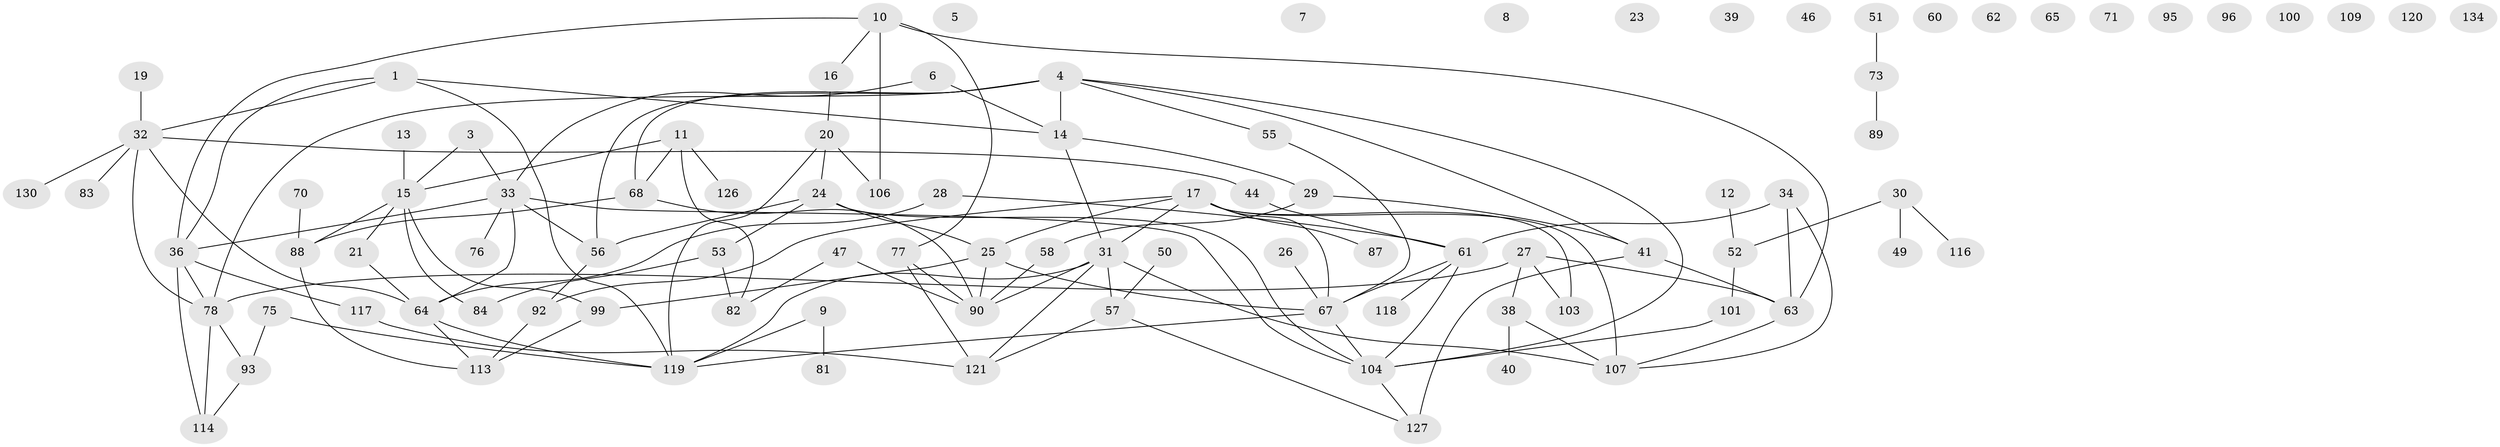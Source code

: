 // original degree distribution, {3: 0.22388059701492538, 2: 0.22388059701492538, 6: 0.029850746268656716, 0: 0.11940298507462686, 5: 0.08208955223880597, 4: 0.16417910447761194, 1: 0.14925373134328357, 7: 0.007462686567164179}
// Generated by graph-tools (version 1.1) at 2025/41/03/06/25 10:41:19]
// undirected, 95 vertices, 129 edges
graph export_dot {
graph [start="1"]
  node [color=gray90,style=filled];
  1 [super="+2"];
  3;
  4 [super="+94"];
  5;
  6;
  7;
  8;
  9 [super="+85"];
  10 [super="+42"];
  11 [super="+102"];
  12;
  13 [super="+22"];
  14 [super="+45"];
  15 [super="+69"];
  16 [super="+91"];
  17 [super="+18"];
  19;
  20 [super="+110"];
  21;
  23;
  24 [super="+132"];
  25 [super="+66"];
  26;
  27 [super="+86"];
  28;
  29 [super="+108"];
  30 [super="+37"];
  31 [super="+35"];
  32 [super="+59"];
  33 [super="+122"];
  34 [super="+43"];
  36 [super="+48"];
  38 [super="+133"];
  39;
  40;
  41 [super="+123"];
  44;
  46;
  47;
  49;
  50;
  51;
  52;
  53 [super="+54"];
  55;
  56 [super="+80"];
  57;
  58;
  60;
  61 [super="+115"];
  62;
  63 [super="+111"];
  64 [super="+74"];
  65;
  67 [super="+72"];
  68 [super="+79"];
  70;
  71;
  73;
  75;
  76;
  77;
  78 [super="+105"];
  81 [super="+98"];
  82;
  83;
  84;
  87;
  88 [super="+112"];
  89;
  90 [super="+97"];
  92;
  93 [super="+124"];
  95;
  96;
  99 [super="+128"];
  100;
  101;
  103;
  104 [super="+131"];
  106;
  107;
  109;
  113;
  114;
  116;
  117;
  118;
  119 [super="+129"];
  120;
  121 [super="+125"];
  126;
  127;
  130;
  134;
  1 -- 36;
  1 -- 32;
  1 -- 14;
  1 -- 119;
  3 -- 15;
  3 -- 33;
  4 -- 55;
  4 -- 68;
  4 -- 41;
  4 -- 78;
  4 -- 56;
  4 -- 104;
  4 -- 14;
  6 -- 14;
  6 -- 33;
  9 -- 81;
  9 -- 119;
  10 -- 16;
  10 -- 36;
  10 -- 106;
  10 -- 63;
  10 -- 77;
  11 -- 15;
  11 -- 82;
  11 -- 126;
  11 -- 68;
  12 -- 52;
  13 -- 15;
  14 -- 29;
  14 -- 31;
  15 -- 99;
  15 -- 84;
  15 -- 21;
  15 -- 88;
  16 -- 20;
  17 -- 31;
  17 -- 92;
  17 -- 103;
  17 -- 107;
  17 -- 87;
  17 -- 25;
  17 -- 67;
  19 -- 32;
  20 -- 106;
  20 -- 24;
  20 -- 119;
  21 -- 64;
  24 -- 25;
  24 -- 56;
  24 -- 104;
  24 -- 53;
  25 -- 90;
  25 -- 99;
  25 -- 67;
  26 -- 67;
  27 -- 63;
  27 -- 103;
  27 -- 78;
  27 -- 38;
  28 -- 61;
  28 -- 64;
  29 -- 58;
  29 -- 41;
  30 -- 49;
  30 -- 52;
  30 -- 116;
  31 -- 107;
  31 -- 121;
  31 -- 119;
  31 -- 57;
  31 -- 90;
  32 -- 64;
  32 -- 130;
  32 -- 78;
  32 -- 83;
  32 -- 44;
  33 -- 36;
  33 -- 76;
  33 -- 104;
  33 -- 56;
  33 -- 64;
  34 -- 61;
  34 -- 107;
  34 -- 63;
  36 -- 114;
  36 -- 117;
  36 -- 78;
  38 -- 40;
  38 -- 107;
  41 -- 127 [weight=2];
  41 -- 63;
  44 -- 61;
  47 -- 82;
  47 -- 90;
  50 -- 57;
  51 -- 73;
  52 -- 101;
  53 -- 82;
  53 -- 84 [weight=2];
  55 -- 67;
  56 -- 92;
  57 -- 121;
  57 -- 127;
  58 -- 90;
  61 -- 118;
  61 -- 104;
  61 -- 67;
  63 -- 107;
  64 -- 113;
  64 -- 119;
  67 -- 119;
  67 -- 104 [weight=2];
  68 -- 88 [weight=2];
  68 -- 90;
  70 -- 88;
  73 -- 89;
  75 -- 93;
  75 -- 119;
  77 -- 121;
  77 -- 90;
  78 -- 114;
  78 -- 93;
  88 -- 113;
  92 -- 113;
  93 -- 114;
  99 -- 113;
  101 -- 104;
  104 -- 127;
  117 -- 121;
}
